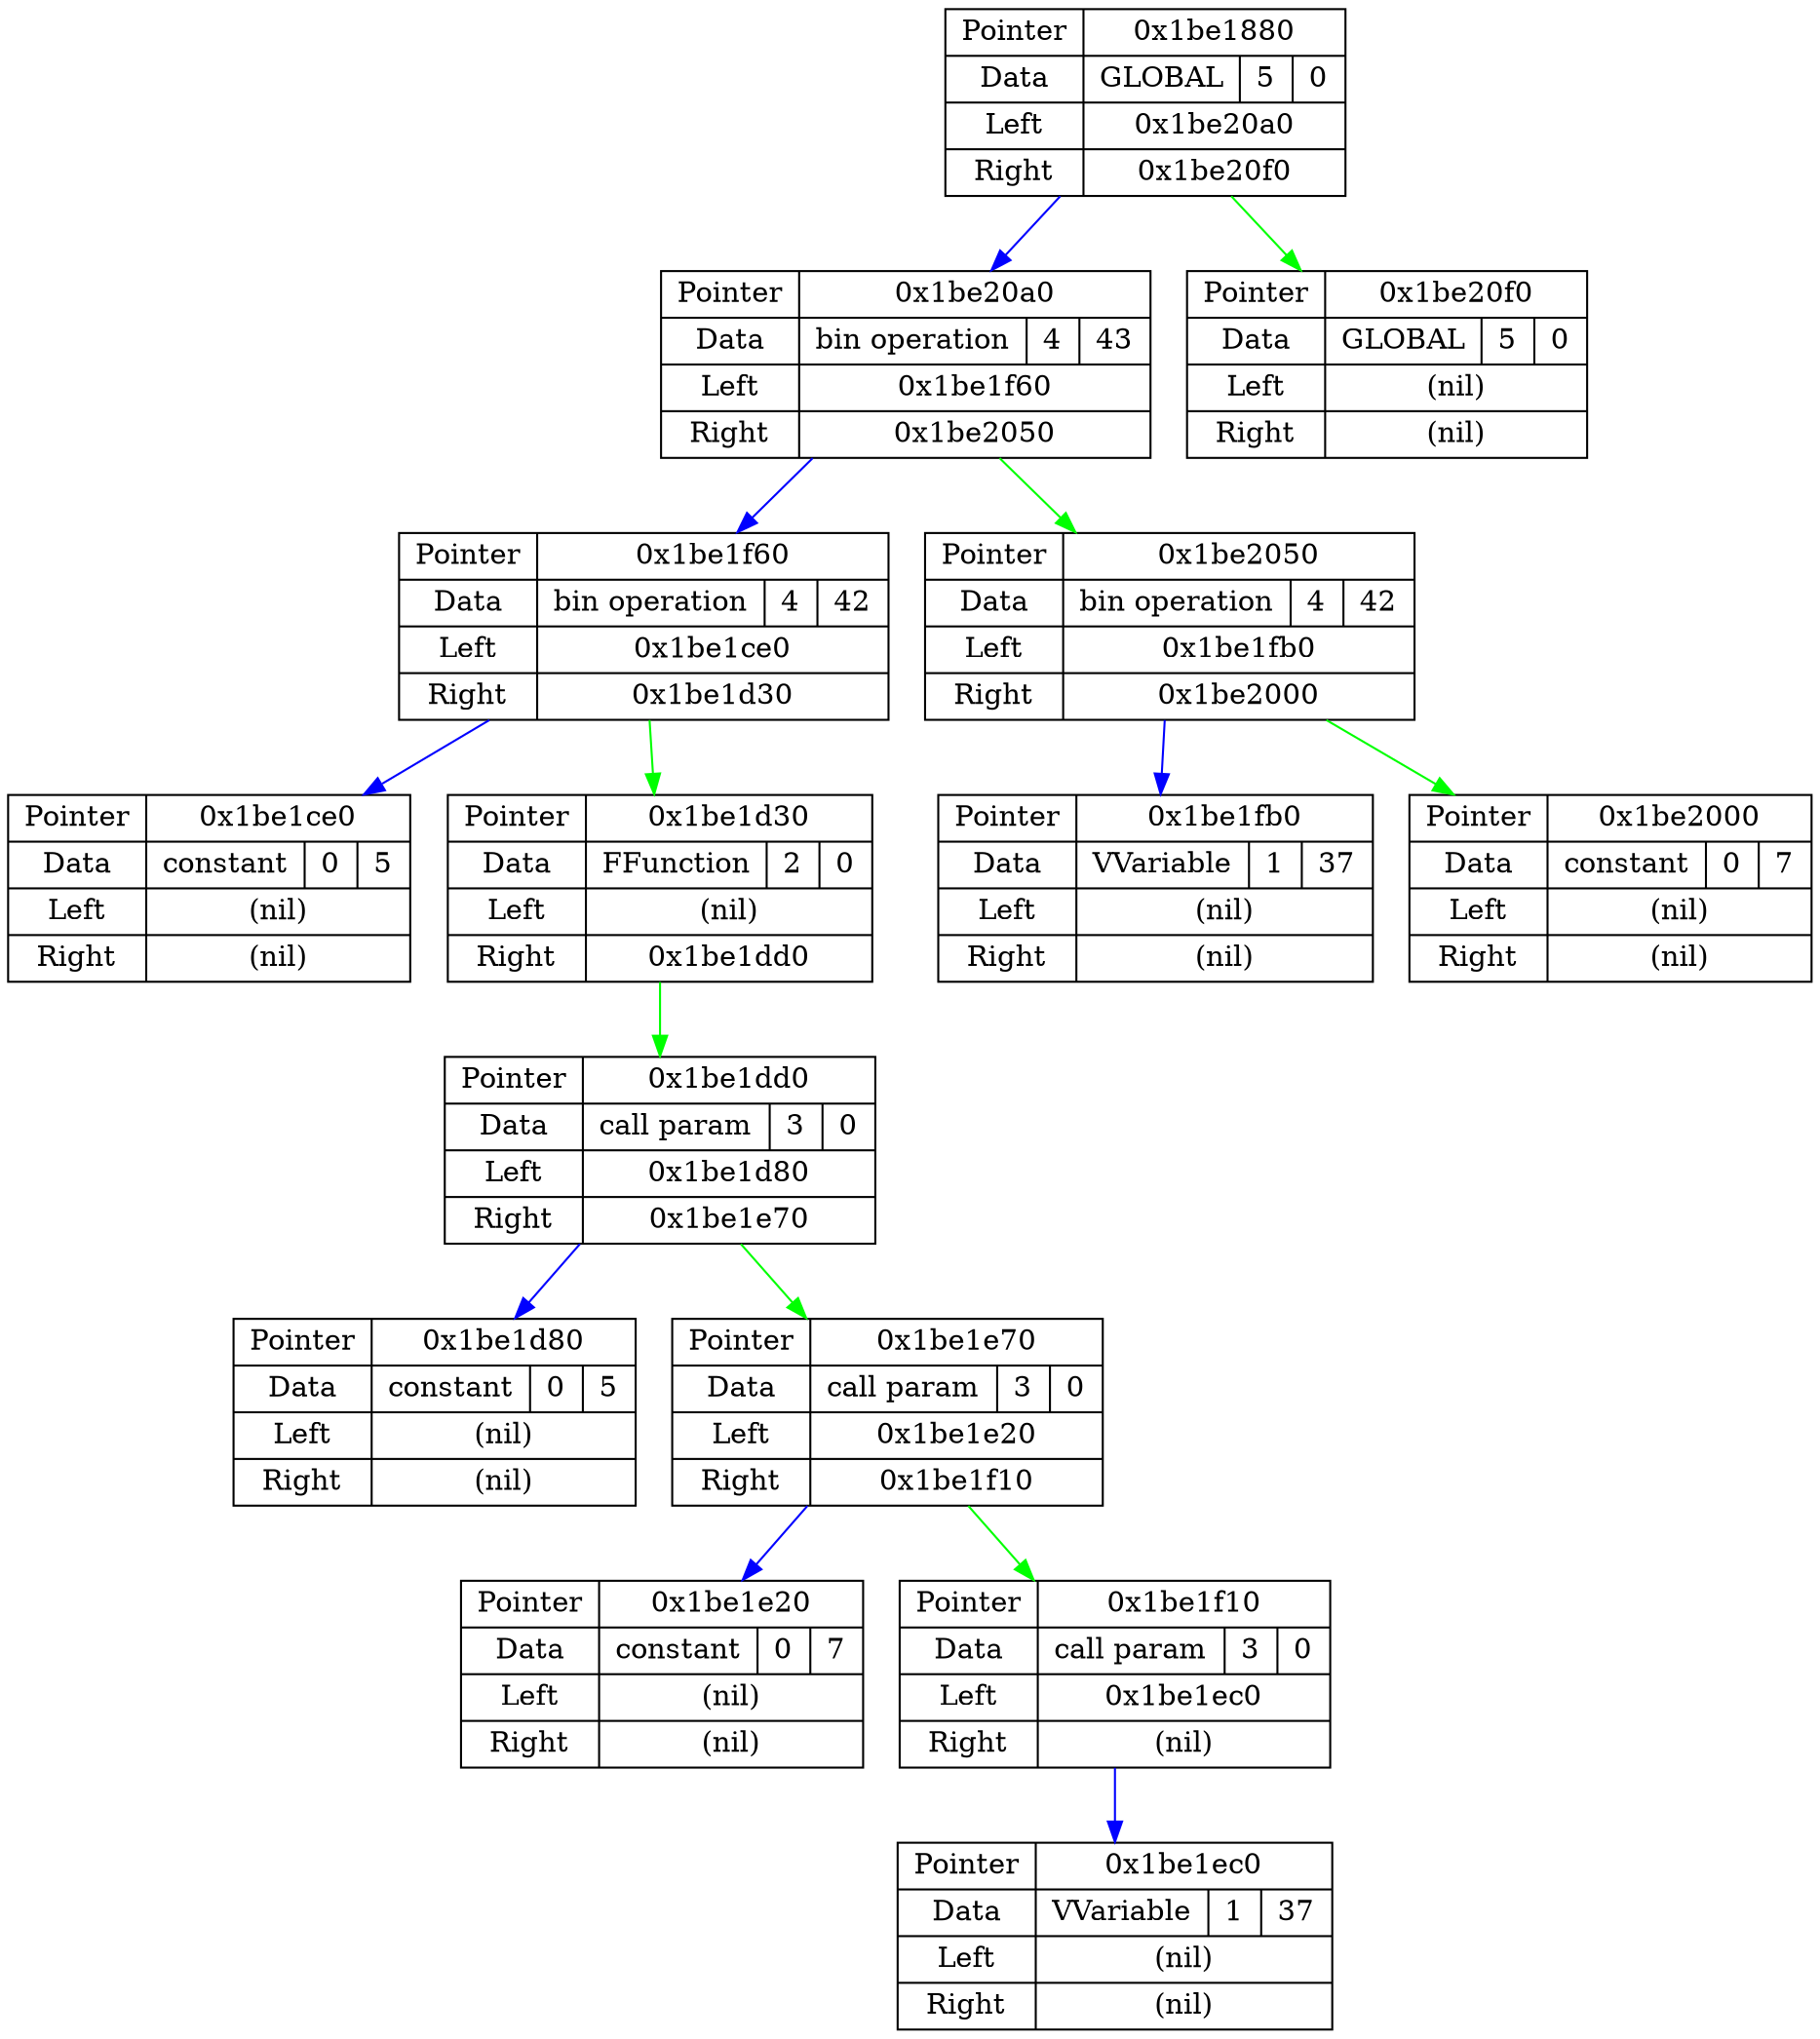 digraph G {
node[shape = record];
29235328  [label = "{ Pointer | Data | Left | Right }  | { 0x1be1880 | { GLOBAL | 5 | 0 } | 0x1be20a0 | 0x1be20f0 }"];
29237408  [label = "{ Pointer | Data | Left | Right }  | { 0x1be20a0 | { bin operation | 4 | 43 } | 0x1be1f60 | 0x1be2050 }"];
29237088  [label = "{ Pointer | Data | Left | Right }  | { 0x1be1f60 | { bin operation | 4 | 42 } | 0x1be1ce0 | 0x1be1d30 }"];
29236448  [label = "{ Pointer | Data | Left | Right }  | { 0x1be1ce0 | { constant | 0 | 5 } | (nil) | (nil) }"];
29236528  [label = "{ Pointer | Data | Left | Right }  | { 0x1be1d30 | { FFunction | 2 | 0 } | (nil) | 0x1be1dd0 }"];
29236688  [label = "{ Pointer | Data | Left | Right }  | { 0x1be1dd0 | { call param | 3 | 0 } | 0x1be1d80 | 0x1be1e70 }"];
29236608  [label = "{ Pointer | Data | Left | Right }  | { 0x1be1d80 | { constant | 0 | 5 } | (nil) | (nil) }"];
29236848  [label = "{ Pointer | Data | Left | Right }  | { 0x1be1e70 | { call param | 3 | 0 } | 0x1be1e20 | 0x1be1f10 }"];
29236768  [label = "{ Pointer | Data | Left | Right }  | { 0x1be1e20 | { constant | 0 | 7 } | (nil) | (nil) }"];
29237008  [label = "{ Pointer | Data | Left | Right }  | { 0x1be1f10 | { call param | 3 | 0 } | 0x1be1ec0 | (nil) }"];
29236928  [label = "{ Pointer | Data | Left | Right }  | { 0x1be1ec0 | { VVariable | 1 | 37 } | (nil) | (nil) }"];
29237328  [label = "{ Pointer | Data | Left | Right }  | { 0x1be2050 | { bin operation | 4 | 42 } | 0x1be1fb0 | 0x1be2000 }"];
29237168  [label = "{ Pointer | Data | Left | Right }  | { 0x1be1fb0 | { VVariable | 1 | 37 } | (nil) | (nil) }"];
29237248  [label = "{ Pointer | Data | Left | Right }  | { 0x1be2000 | { constant | 0 | 7 } | (nil) | (nil) }"];
29237488  [label = "{ Pointer | Data | Left | Right }  | { 0x1be20f0 | { GLOBAL | 5 | 0 } | (nil) | (nil) }"];
29235328 -> 29237408 [color = blue];
29235328 -> 29237488 [color = green];
29237408 -> 29237088 [color = blue];
29237408 -> 29237328 [color = green];
29237088 -> 29236448 [color = blue];
29237088 -> 29236528 [color = green];
29236528 -> 29236688 [color = green];
29236688 -> 29236608 [color = blue];
29236688 -> 29236848 [color = green];
29236848 -> 29236768 [color = blue];
29236848 -> 29237008 [color = green];
29237008 -> 29236928 [color = blue];
29237328 -> 29237168 [color = blue];
29237328 -> 29237248 [color = green];
}
